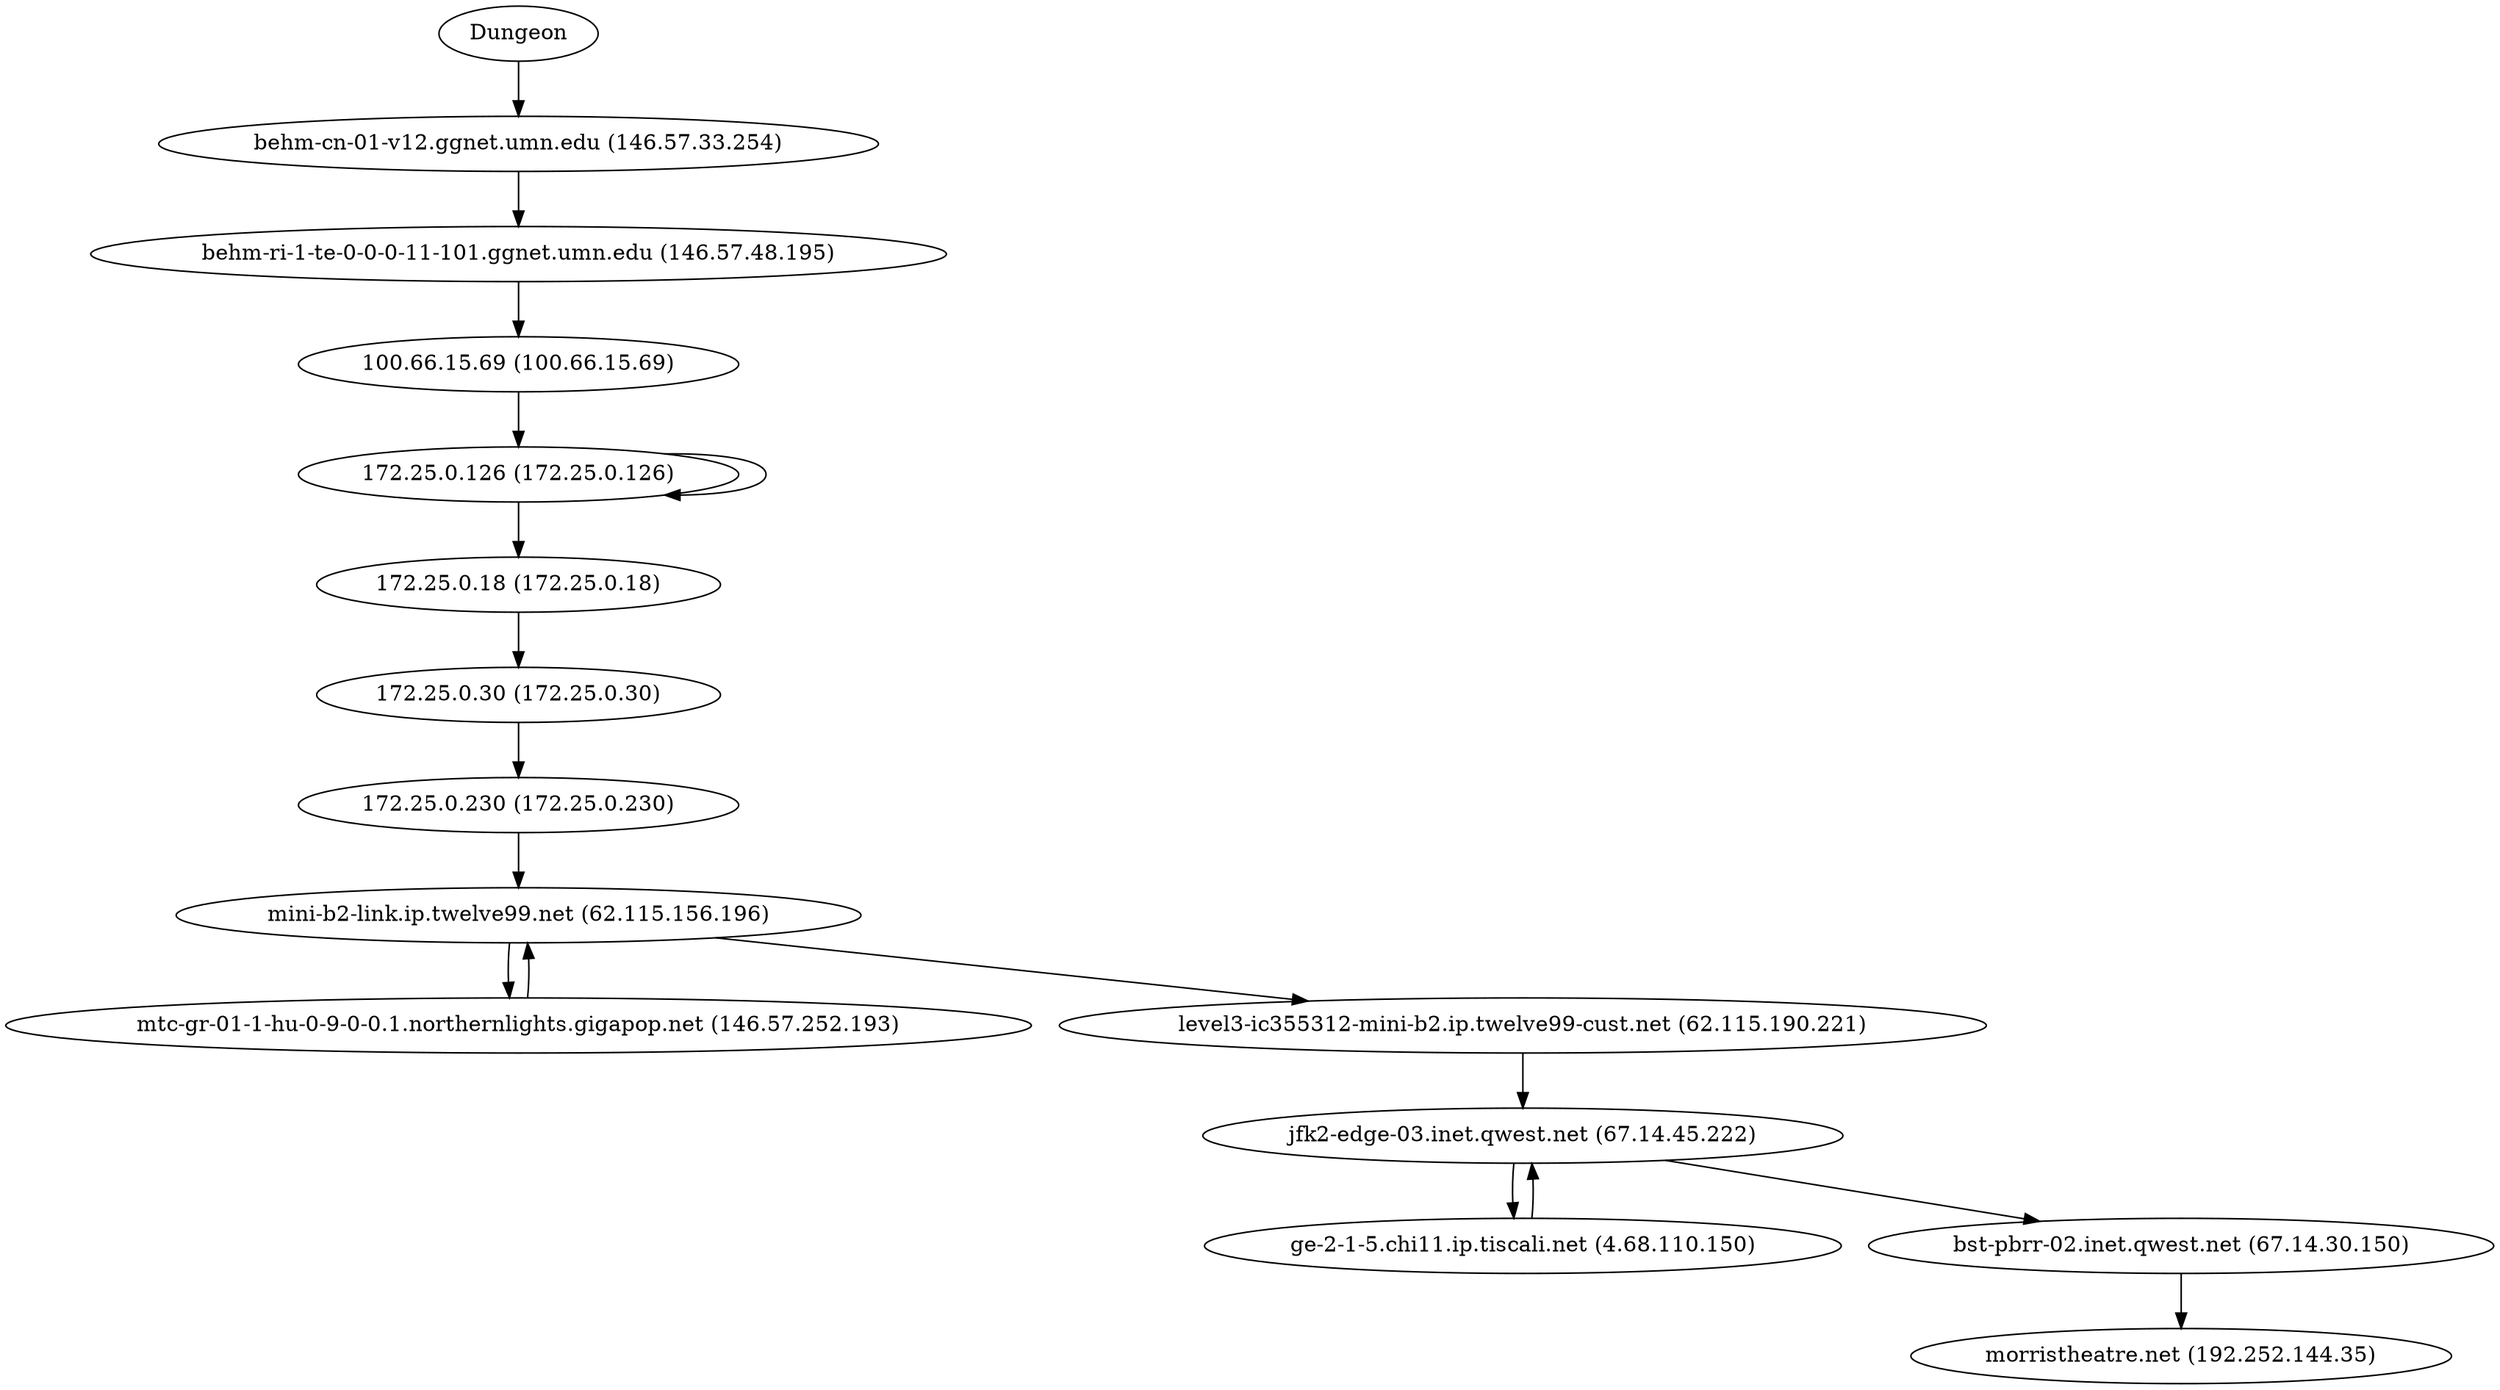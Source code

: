 digraph network {

// traceroute to morristheatre.net (192.252.144.35), 60 hops max, 60 byte packets
"Dungeon" -> "behm-cn-01-v12.ggnet.umn.edu (146.57.33.254)";
"behm-cn-01-v12.ggnet.umn.edu (146.57.33.254)" -> "behm-ri-1-te-0-0-0-11-101.ggnet.umn.edu (146.57.48.195)";
"behm-ri-1-te-0-0-0-11-101.ggnet.umn.edu (146.57.48.195)" -> "100.66.15.69 (100.66.15.69)";
"100.66.15.69 (100.66.15.69)" -> "172.25.0.126 (172.25.0.126)";
"172.25.0.126 (172.25.0.126)" -> "172.25.0.126 (172.25.0.126)";
"172.25.0.126 (172.25.0.126)" -> "172.25.0.18 (172.25.0.18)";
"172.25.0.18 (172.25.0.18)" -> "172.25.0.30 (172.25.0.30)";
"172.25.0.30 (172.25.0.30)" -> "172.25.0.230 (172.25.0.230)";
"172.25.0.230 (172.25.0.230)" -> "mini-b2-link.ip.twelve99.net (62.115.156.196)";
"mini-b2-link.ip.twelve99.net (62.115.156.196)" -> "mtc-gr-01-1-hu-0-9-0-0.1.northernlights.gigapop.net (146.57.252.193)";
"mtc-gr-01-1-hu-0-9-0-0.1.northernlights.gigapop.net (146.57.252.193)" -> "mini-b2-link.ip.twelve99.net (62.115.156.196)";
"mini-b2-link.ip.twelve99.net (62.115.156.196)" -> "level3-ic355312-mini-b2.ip.twelve99-cust.net (62.115.190.221)";
"level3-ic355312-mini-b2.ip.twelve99-cust.net (62.115.190.221)" -> "jfk2-edge-03.inet.qwest.net (67.14.45.222)";
"jfk2-edge-03.inet.qwest.net (67.14.45.222)" -> "ge-2-1-5.chi11.ip.tiscali.net (4.68.110.150)";
"ge-2-1-5.chi11.ip.tiscali.net (4.68.110.150)" -> "jfk2-edge-03.inet.qwest.net (67.14.45.222)";
"jfk2-edge-03.inet.qwest.net (67.14.45.222)" -> "bst-pbrr-02.inet.qwest.net (67.14.30.150)";
"bst-pbrr-02.inet.qwest.net (67.14.30.150)" -> "morristheatre.net (192.252.144.35)";
}
